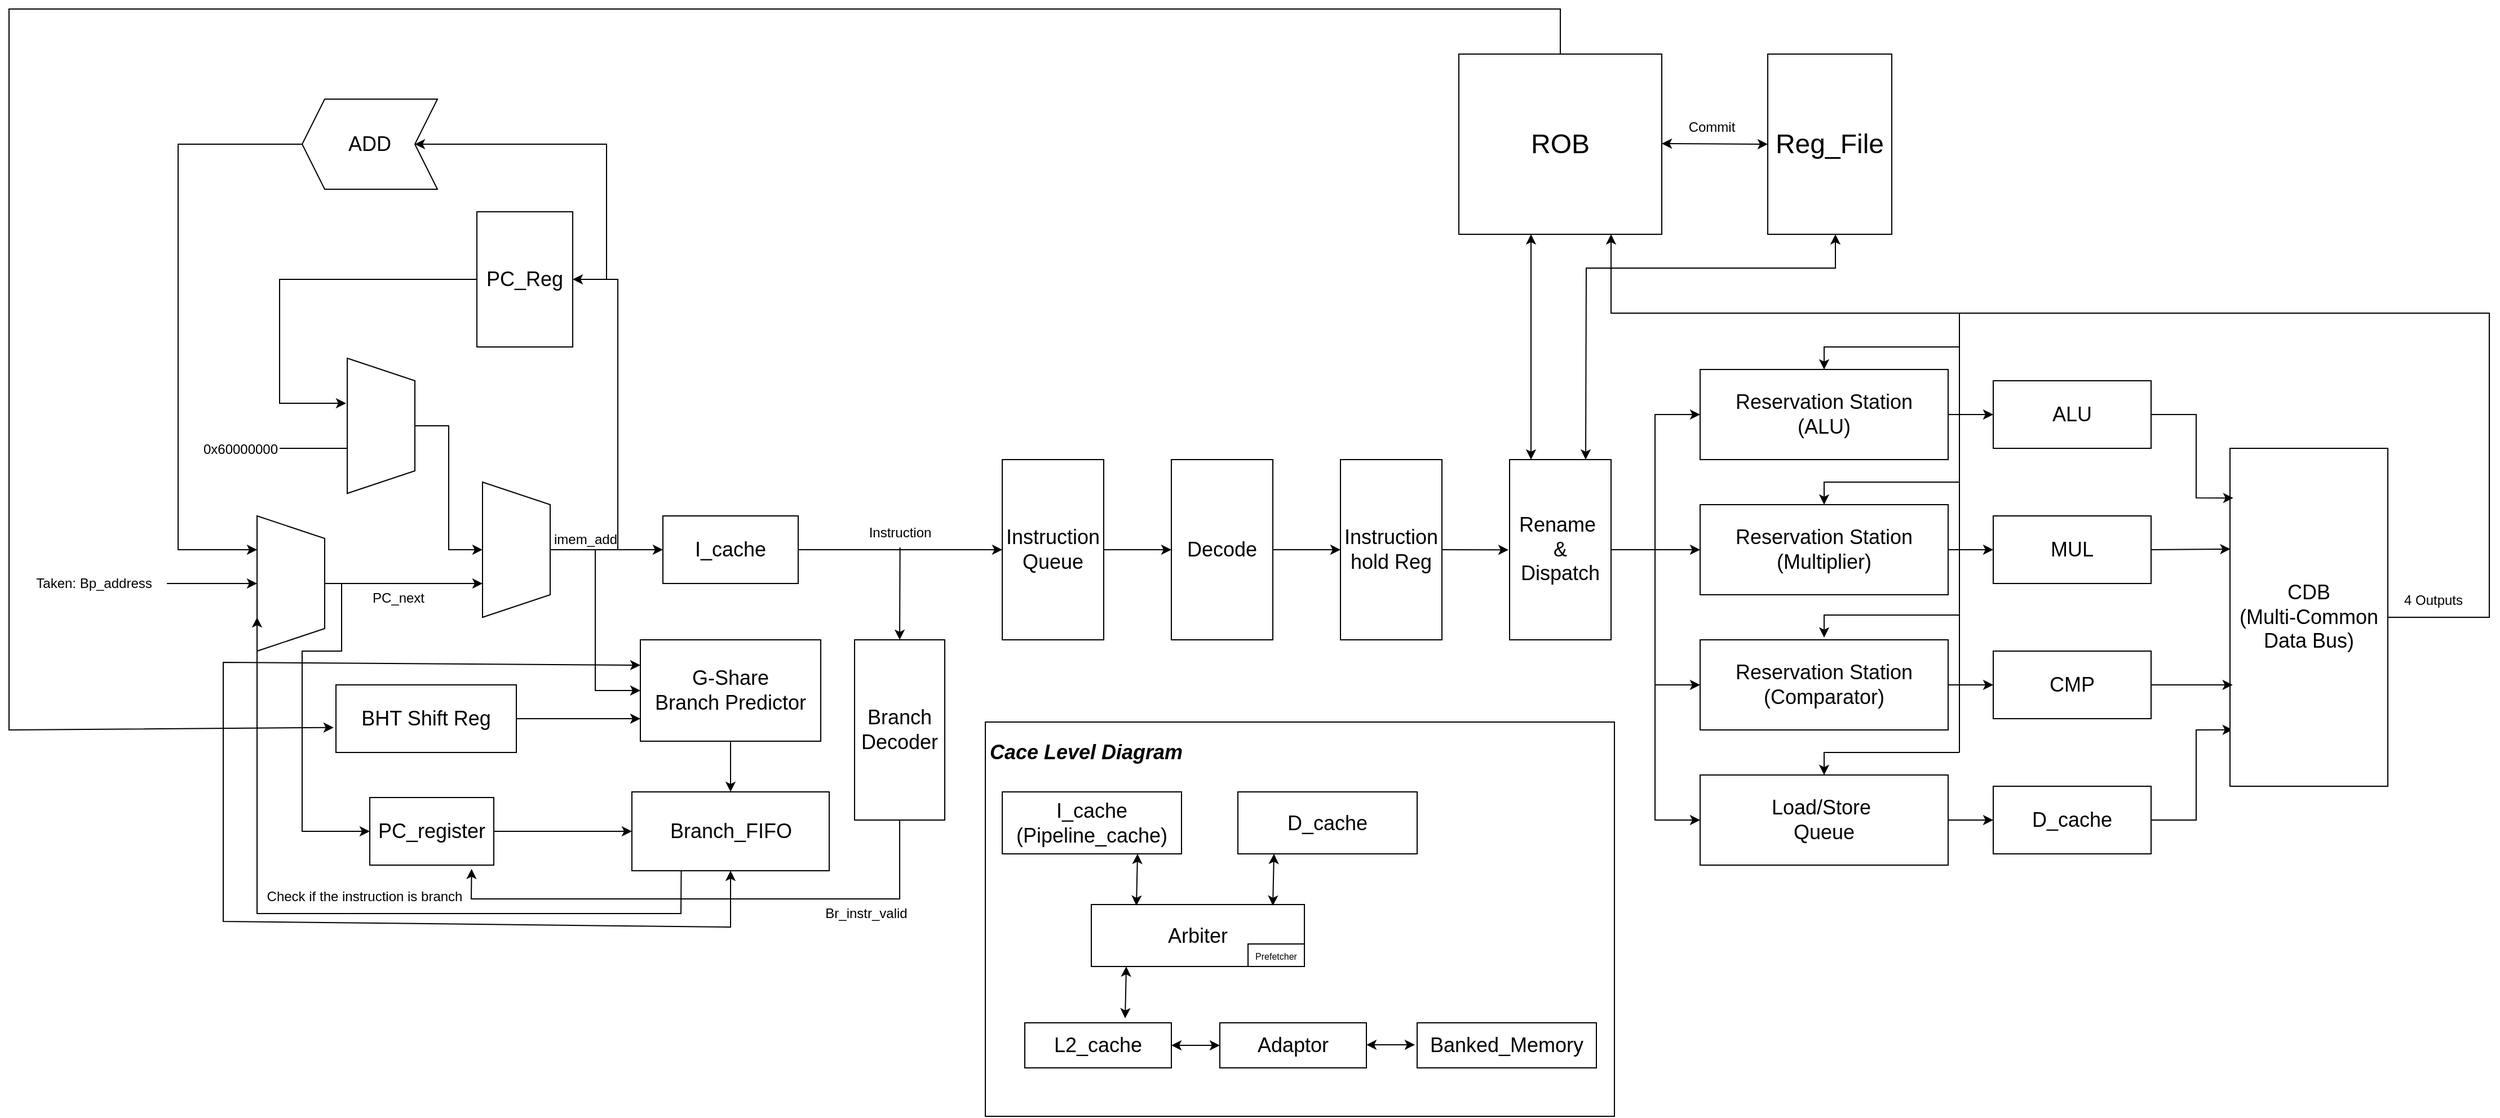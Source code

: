 <mxfile version="25.0.2">
  <diagram name="第 1 页" id="wo0Sbd_kPr5HeKHUtYIj">
    <mxGraphModel dx="1878" dy="1266" grid="1" gridSize="10" guides="1" tooltips="1" connect="1" arrows="1" fold="1" page="1" pageScale="1" pageWidth="3300" pageHeight="4681" math="0" shadow="0">
      <root>
        <mxCell id="0" />
        <mxCell id="1" parent="0" />
        <mxCell id="wFDxcVUTpPEalVDapP0K-106" value="" style="rounded=0;whiteSpace=wrap;html=1;" vertex="1" parent="1">
          <mxGeometry x="902" y="750" width="558" height="350" as="geometry" />
        </mxCell>
        <mxCell id="wFDxcVUTpPEalVDapP0K-4" style="edgeStyle=orthogonalEdgeStyle;rounded=0;orthogonalLoop=1;jettySize=auto;html=1;exitX=0.5;exitY=0;exitDx=0;exitDy=0;entryX=0.5;entryY=1;entryDx=0;entryDy=0;" edge="1" parent="1" source="wFDxcVUTpPEalVDapP0K-2" target="wFDxcVUTpPEalVDapP0K-3">
          <mxGeometry relative="1" as="geometry" />
        </mxCell>
        <mxCell id="wFDxcVUTpPEalVDapP0K-2" value="" style="shape=trapezoid;perimeter=trapezoidPerimeter;whiteSpace=wrap;html=1;fixedSize=1;rotation=90;" vertex="1" parent="1">
          <mxGeometry x="306" y="457" width="120" height="60" as="geometry" />
        </mxCell>
        <mxCell id="wFDxcVUTpPEalVDapP0K-14" style="edgeStyle=none;rounded=0;orthogonalLoop=1;jettySize=auto;html=1;exitX=0.5;exitY=0;exitDx=0;exitDy=0;" edge="1" parent="1" source="wFDxcVUTpPEalVDapP0K-3" target="wFDxcVUTpPEalVDapP0K-13">
          <mxGeometry relative="1" as="geometry">
            <Array as="points">
              <mxPoint x="566" y="597" />
            </Array>
          </mxGeometry>
        </mxCell>
        <mxCell id="wFDxcVUTpPEalVDapP0K-3" value="" style="shape=trapezoid;perimeter=trapezoidPerimeter;whiteSpace=wrap;html=1;fixedSize=1;rotation=90;" vertex="1" parent="1">
          <mxGeometry x="426" y="567" width="120" height="60" as="geometry" />
        </mxCell>
        <mxCell id="wFDxcVUTpPEalVDapP0K-7" value="" style="endArrow=none;html=1;rounded=0;" edge="1" parent="1">
          <mxGeometry width="50" height="50" relative="1" as="geometry">
            <mxPoint x="276" y="507" as="sourcePoint" />
            <mxPoint x="336" y="507" as="targetPoint" />
            <Array as="points">
              <mxPoint x="296" y="507" />
            </Array>
          </mxGeometry>
        </mxCell>
        <mxCell id="wFDxcVUTpPEalVDapP0K-10" style="edgeStyle=none;rounded=0;orthogonalLoop=1;jettySize=auto;html=1;exitX=0;exitY=0.5;exitDx=0;exitDy=0;" edge="1" parent="1" source="wFDxcVUTpPEalVDapP0K-9">
          <mxGeometry relative="1" as="geometry">
            <mxPoint x="335" y="467" as="targetPoint" />
            <Array as="points">
              <mxPoint x="276" y="357" />
              <mxPoint x="276" y="467" />
            </Array>
          </mxGeometry>
        </mxCell>
        <mxCell id="wFDxcVUTpPEalVDapP0K-9" value="&lt;font style=&quot;font-size: 18px;&quot;&gt;PC_Reg&lt;/font&gt;" style="rounded=0;whiteSpace=wrap;html=1;rotation=0;" vertex="1" parent="1">
          <mxGeometry x="451" y="297" width="85" height="120" as="geometry" />
        </mxCell>
        <mxCell id="wFDxcVUTpPEalVDapP0K-22" style="edgeStyle=none;rounded=0;orthogonalLoop=1;jettySize=auto;html=1;exitX=1;exitY=0.5;exitDx=0;exitDy=0;entryX=0.25;entryY=1;entryDx=0;entryDy=0;" edge="1" parent="1" source="wFDxcVUTpPEalVDapP0K-12" target="wFDxcVUTpPEalVDapP0K-19">
          <mxGeometry relative="1" as="geometry">
            <Array as="points">
              <mxPoint x="186" y="237" />
              <mxPoint x="186" y="597" />
            </Array>
          </mxGeometry>
        </mxCell>
        <mxCell id="wFDxcVUTpPEalVDapP0K-12" value="&lt;font style=&quot;font-size: 18px;&quot;&gt;ADD&lt;/font&gt;" style="shape=step;perimeter=stepPerimeter;whiteSpace=wrap;html=1;fixedSize=1;direction=west;" vertex="1" parent="1">
          <mxGeometry x="296" y="197" width="120" height="80" as="geometry" />
        </mxCell>
        <mxCell id="wFDxcVUTpPEalVDapP0K-13" value="&lt;font style=&quot;font-size: 18px;&quot;&gt;I_cache&lt;/font&gt;" style="rounded=0;whiteSpace=wrap;html=1;" vertex="1" parent="1">
          <mxGeometry x="616" y="567" width="120" height="60" as="geometry" />
        </mxCell>
        <mxCell id="wFDxcVUTpPEalVDapP0K-31" style="edgeStyle=none;rounded=0;orthogonalLoop=1;jettySize=auto;html=1;exitX=0.5;exitY=1;exitDx=0;exitDy=0;entryX=0.5;entryY=0;entryDx=0;entryDy=0;" edge="1" parent="1" source="wFDxcVUTpPEalVDapP0K-15" target="wFDxcVUTpPEalVDapP0K-28">
          <mxGeometry relative="1" as="geometry" />
        </mxCell>
        <mxCell id="wFDxcVUTpPEalVDapP0K-15" value="&lt;span style=&quot;font-size: 18px;&quot;&gt;G-Share&lt;br&gt;Branch Predictor&lt;/span&gt;" style="rounded=0;whiteSpace=wrap;html=1;" vertex="1" parent="1">
          <mxGeometry x="596" y="677" width="160" height="90" as="geometry" />
        </mxCell>
        <mxCell id="wFDxcVUTpPEalVDapP0K-16" value="" style="endArrow=classic;html=1;rounded=0;entryX=0;entryY=0.5;entryDx=0;entryDy=0;" edge="1" parent="1" target="wFDxcVUTpPEalVDapP0K-15">
          <mxGeometry width="50" height="50" relative="1" as="geometry">
            <mxPoint x="556" y="597" as="sourcePoint" />
            <mxPoint x="606" y="547" as="targetPoint" />
            <Array as="points">
              <mxPoint x="556" y="722" />
            </Array>
          </mxGeometry>
        </mxCell>
        <mxCell id="wFDxcVUTpPEalVDapP0K-17" value="&lt;span style=&quot;font-size: 18px;&quot;&gt;BHT Shift Reg&lt;/span&gt;" style="rounded=0;whiteSpace=wrap;html=1;" vertex="1" parent="1">
          <mxGeometry x="326" y="717" width="160" height="60" as="geometry" />
        </mxCell>
        <mxCell id="wFDxcVUTpPEalVDapP0K-18" style="edgeStyle=none;rounded=0;orthogonalLoop=1;jettySize=auto;html=1;exitX=1;exitY=0.5;exitDx=0;exitDy=0;" edge="1" parent="1" source="wFDxcVUTpPEalVDapP0K-17">
          <mxGeometry relative="1" as="geometry">
            <mxPoint x="596" y="747" as="targetPoint" />
          </mxGeometry>
        </mxCell>
        <mxCell id="wFDxcVUTpPEalVDapP0K-20" style="edgeStyle=none;rounded=0;orthogonalLoop=1;jettySize=auto;html=1;exitX=0.5;exitY=0;exitDx=0;exitDy=0;entryX=0.75;entryY=1;entryDx=0;entryDy=0;" edge="1" parent="1" source="wFDxcVUTpPEalVDapP0K-19" target="wFDxcVUTpPEalVDapP0K-3">
          <mxGeometry relative="1" as="geometry" />
        </mxCell>
        <mxCell id="wFDxcVUTpPEalVDapP0K-19" value="" style="shape=trapezoid;perimeter=trapezoidPerimeter;whiteSpace=wrap;html=1;fixedSize=1;rotation=90;" vertex="1" parent="1">
          <mxGeometry x="226" y="597" width="120" height="60" as="geometry" />
        </mxCell>
        <mxCell id="wFDxcVUTpPEalVDapP0K-21" value="PC_next" style="text;html=1;align=center;verticalAlign=middle;resizable=0;points=[];autosize=1;strokeColor=none;fillColor=none;" vertex="1" parent="1">
          <mxGeometry x="346" y="625" width="70" height="30" as="geometry" />
        </mxCell>
        <mxCell id="wFDxcVUTpPEalVDapP0K-23" value="" style="endArrow=classic;html=1;rounded=0;entryX=0.5;entryY=1;entryDx=0;entryDy=0;" edge="1" parent="1" target="wFDxcVUTpPEalVDapP0K-19">
          <mxGeometry width="50" height="50" relative="1" as="geometry">
            <mxPoint x="176" y="627" as="sourcePoint" />
            <mxPoint x="226" y="587" as="targetPoint" />
          </mxGeometry>
        </mxCell>
        <mxCell id="wFDxcVUTpPEalVDapP0K-24" value="Taken: Bp_address" style="text;html=1;align=center;verticalAlign=middle;resizable=0;points=[];autosize=1;strokeColor=none;fillColor=none;" vertex="1" parent="1">
          <mxGeometry x="46" y="612" width="130" height="30" as="geometry" />
        </mxCell>
        <mxCell id="wFDxcVUTpPEalVDapP0K-29" style="edgeStyle=none;rounded=0;orthogonalLoop=1;jettySize=auto;html=1;exitX=1;exitY=0.5;exitDx=0;exitDy=0;entryX=0;entryY=0.5;entryDx=0;entryDy=0;" edge="1" parent="1" source="wFDxcVUTpPEalVDapP0K-26" target="wFDxcVUTpPEalVDapP0K-28">
          <mxGeometry relative="1" as="geometry" />
        </mxCell>
        <mxCell id="wFDxcVUTpPEalVDapP0K-26" value="&lt;span style=&quot;font-size: 18px;&quot;&gt;PC_register&lt;/span&gt;" style="rounded=0;whiteSpace=wrap;html=1;" vertex="1" parent="1">
          <mxGeometry x="356" y="817" width="110" height="60" as="geometry" />
        </mxCell>
        <mxCell id="wFDxcVUTpPEalVDapP0K-27" value="" style="endArrow=classic;html=1;rounded=0;entryX=0;entryY=0.5;entryDx=0;entryDy=0;" edge="1" parent="1" target="wFDxcVUTpPEalVDapP0K-26">
          <mxGeometry width="50" height="50" relative="1" as="geometry">
            <mxPoint x="331" y="627" as="sourcePoint" />
            <mxPoint x="381" y="577" as="targetPoint" />
            <Array as="points">
              <mxPoint x="331" y="687" />
              <mxPoint x="296" y="687" />
              <mxPoint x="296" y="747" />
              <mxPoint x="296" y="847" />
            </Array>
          </mxGeometry>
        </mxCell>
        <mxCell id="wFDxcVUTpPEalVDapP0K-105" style="edgeStyle=none;rounded=0;orthogonalLoop=1;jettySize=auto;html=1;exitX=0.25;exitY=1;exitDx=0;exitDy=0;entryX=0.75;entryY=1;entryDx=0;entryDy=0;" edge="1" parent="1" source="wFDxcVUTpPEalVDapP0K-28" target="wFDxcVUTpPEalVDapP0K-19">
          <mxGeometry relative="1" as="geometry">
            <Array as="points">
              <mxPoint x="632" y="920" />
              <mxPoint x="256" y="920" />
            </Array>
          </mxGeometry>
        </mxCell>
        <mxCell id="wFDxcVUTpPEalVDapP0K-28" value="&lt;span style=&quot;font-size: 18px;&quot;&gt;Branch_FIFO&lt;/span&gt;" style="rounded=0;whiteSpace=wrap;html=1;" vertex="1" parent="1">
          <mxGeometry x="588.5" y="812" width="175" height="70" as="geometry" />
        </mxCell>
        <mxCell id="wFDxcVUTpPEalVDapP0K-32" value="" style="endArrow=classic;startArrow=classic;html=1;rounded=0;exitX=0;exitY=0.25;exitDx=0;exitDy=0;" edge="1" parent="1" source="wFDxcVUTpPEalVDapP0K-15">
          <mxGeometry width="50" height="50" relative="1" as="geometry">
            <mxPoint x="626" y="932" as="sourcePoint" />
            <mxPoint x="676" y="882" as="targetPoint" />
            <Array as="points">
              <mxPoint x="226" y="697" />
              <mxPoint x="226" y="927" />
              <mxPoint x="676" y="932" />
            </Array>
          </mxGeometry>
        </mxCell>
        <mxCell id="wFDxcVUTpPEalVDapP0K-33" value="Check if the instruction is branch" style="text;html=1;align=center;verticalAlign=middle;resizable=0;points=[];autosize=1;strokeColor=none;fillColor=none;" vertex="1" parent="1">
          <mxGeometry x="251" y="890" width="200" height="30" as="geometry" />
        </mxCell>
        <mxCell id="wFDxcVUTpPEalVDapP0K-95" style="edgeStyle=none;rounded=0;orthogonalLoop=1;jettySize=auto;html=1;exitX=1;exitY=0.5;exitDx=0;exitDy=0;entryX=0;entryY=0.5;entryDx=0;entryDy=0;" edge="1" parent="1" source="wFDxcVUTpPEalVDapP0K-34" target="wFDxcVUTpPEalVDapP0K-36">
          <mxGeometry relative="1" as="geometry" />
        </mxCell>
        <mxCell id="wFDxcVUTpPEalVDapP0K-34" value="&lt;span style=&quot;font-size: 18px;&quot;&gt;Instruction&lt;br&gt;Queue&lt;/span&gt;" style="rounded=0;whiteSpace=wrap;html=1;" vertex="1" parent="1">
          <mxGeometry x="917" y="517" width="90" height="160" as="geometry" />
        </mxCell>
        <mxCell id="wFDxcVUTpPEalVDapP0K-35" style="edgeStyle=none;rounded=0;orthogonalLoop=1;jettySize=auto;html=1;exitX=1;exitY=0.5;exitDx=0;exitDy=0;entryX=0;entryY=0.5;entryDx=0;entryDy=0;" edge="1" parent="1" source="wFDxcVUTpPEalVDapP0K-13" target="wFDxcVUTpPEalVDapP0K-34">
          <mxGeometry relative="1" as="geometry" />
        </mxCell>
        <mxCell id="wFDxcVUTpPEalVDapP0K-96" style="edgeStyle=none;rounded=0;orthogonalLoop=1;jettySize=auto;html=1;exitX=1;exitY=0.5;exitDx=0;exitDy=0;entryX=0;entryY=0.5;entryDx=0;entryDy=0;" edge="1" parent="1" source="wFDxcVUTpPEalVDapP0K-36" target="wFDxcVUTpPEalVDapP0K-37">
          <mxGeometry relative="1" as="geometry" />
        </mxCell>
        <mxCell id="wFDxcVUTpPEalVDapP0K-36" value="&lt;span style=&quot;font-size: 18px;&quot;&gt;Decode&lt;/span&gt;" style="rounded=0;whiteSpace=wrap;html=1;" vertex="1" parent="1">
          <mxGeometry x="1067" y="517" width="90" height="160" as="geometry" />
        </mxCell>
        <mxCell id="wFDxcVUTpPEalVDapP0K-97" style="edgeStyle=none;rounded=0;orthogonalLoop=1;jettySize=auto;html=1;exitX=1;exitY=0.5;exitDx=0;exitDy=0;" edge="1" parent="1" source="wFDxcVUTpPEalVDapP0K-37">
          <mxGeometry relative="1" as="geometry">
            <mxPoint x="1366.0" y="597.154" as="targetPoint" />
          </mxGeometry>
        </mxCell>
        <mxCell id="wFDxcVUTpPEalVDapP0K-37" value="&lt;span style=&quot;font-size: 18px;&quot;&gt;Instruction hold Reg&lt;/span&gt;" style="rounded=0;whiteSpace=wrap;html=1;" vertex="1" parent="1">
          <mxGeometry x="1217" y="517" width="90" height="160" as="geometry" />
        </mxCell>
        <mxCell id="wFDxcVUTpPEalVDapP0K-53" style="edgeStyle=none;rounded=0;orthogonalLoop=1;jettySize=auto;html=1;exitX=1;exitY=0.5;exitDx=0;exitDy=0;entryX=0;entryY=0.5;entryDx=0;entryDy=0;" edge="1" parent="1" source="wFDxcVUTpPEalVDapP0K-38" target="wFDxcVUTpPEalVDapP0K-49">
          <mxGeometry relative="1" as="geometry">
            <Array as="points">
              <mxPoint x="1496" y="597" />
              <mxPoint x="1496" y="477" />
            </Array>
          </mxGeometry>
        </mxCell>
        <mxCell id="wFDxcVUTpPEalVDapP0K-38" value="&lt;span style=&quot;font-size: 18px;&quot;&gt;Rename&amp;nbsp;&lt;br&gt;&amp;amp;&lt;br&gt;Dispatch&lt;/span&gt;" style="rounded=0;whiteSpace=wrap;html=1;" vertex="1" parent="1">
          <mxGeometry x="1367" y="517" width="90" height="160" as="geometry" />
        </mxCell>
        <mxCell id="wFDxcVUTpPEalVDapP0K-39" value="Instruction" style="text;html=1;align=center;verticalAlign=middle;resizable=0;points=[];autosize=1;strokeColor=none;fillColor=none;" vertex="1" parent="1">
          <mxGeometry x="786" y="567" width="80" height="30" as="geometry" />
        </mxCell>
        <mxCell id="wFDxcVUTpPEalVDapP0K-40" value="&lt;span style=&quot;font-size: 18px;&quot;&gt;Branch Decoder&lt;/span&gt;" style="rounded=0;whiteSpace=wrap;html=1;" vertex="1" parent="1">
          <mxGeometry x="786" y="677" width="80" height="160" as="geometry" />
        </mxCell>
        <mxCell id="wFDxcVUTpPEalVDapP0K-41" value="" style="endArrow=classic;html=1;rounded=0;entryX=0.5;entryY=0;entryDx=0;entryDy=0;exitX=0.504;exitY=0.933;exitDx=0;exitDy=0;exitPerimeter=0;" edge="1" parent="1" source="wFDxcVUTpPEalVDapP0K-39" target="wFDxcVUTpPEalVDapP0K-40">
          <mxGeometry width="50" height="50" relative="1" as="geometry">
            <mxPoint x="816" y="597" as="sourcePoint" />
            <mxPoint x="866" y="547" as="targetPoint" />
          </mxGeometry>
        </mxCell>
        <mxCell id="wFDxcVUTpPEalVDapP0K-42" style="edgeStyle=none;rounded=0;orthogonalLoop=1;jettySize=auto;html=1;exitX=0.5;exitY=1;exitDx=0;exitDy=0;entryX=0.821;entryY=1.056;entryDx=0;entryDy=0;entryPerimeter=0;" edge="1" parent="1" source="wFDxcVUTpPEalVDapP0K-40" target="wFDxcVUTpPEalVDapP0K-26">
          <mxGeometry relative="1" as="geometry">
            <Array as="points">
              <mxPoint x="826" y="907" />
              <mxPoint x="446" y="907" />
            </Array>
          </mxGeometry>
        </mxCell>
        <mxCell id="wFDxcVUTpPEalVDapP0K-43" value="Br_instr_valid" style="text;html=1;align=center;verticalAlign=middle;resizable=0;points=[];autosize=1;strokeColor=none;fillColor=none;" vertex="1" parent="1">
          <mxGeometry x="746" y="905" width="100" height="30" as="geometry" />
        </mxCell>
        <mxCell id="wFDxcVUTpPEalVDapP0K-45" value="&lt;font style=&quot;font-size: 24px;&quot;&gt;ROB&lt;/font&gt;" style="rounded=0;whiteSpace=wrap;html=1;" vertex="1" parent="1">
          <mxGeometry x="1322" y="157" width="180" height="160" as="geometry" />
        </mxCell>
        <mxCell id="wFDxcVUTpPEalVDapP0K-46" value="" style="endArrow=classic;startArrow=classic;html=1;rounded=0;entryX=0.1;entryY=0;entryDx=0;entryDy=0;entryPerimeter=0;" edge="1" parent="1">
          <mxGeometry width="50" height="50" relative="1" as="geometry">
            <mxPoint x="1386" y="317" as="sourcePoint" />
            <mxPoint x="1386" y="517" as="targetPoint" />
          </mxGeometry>
        </mxCell>
        <mxCell id="wFDxcVUTpPEalVDapP0K-47" value="&lt;span style=&quot;font-size: 24px;&quot;&gt;Reg_File&lt;/span&gt;" style="rounded=0;whiteSpace=wrap;html=1;" vertex="1" parent="1">
          <mxGeometry x="1596" y="157" width="110" height="160" as="geometry" />
        </mxCell>
        <mxCell id="wFDxcVUTpPEalVDapP0K-48" value="" style="endArrow=classic;startArrow=classic;html=1;rounded=0;entryX=0.1;entryY=0;entryDx=0;entryDy=0;entryPerimeter=0;" edge="1" parent="1">
          <mxGeometry width="50" height="50" relative="1" as="geometry">
            <mxPoint x="1596" y="237" as="sourcePoint" />
            <mxPoint x="1502" y="236.5" as="targetPoint" />
          </mxGeometry>
        </mxCell>
        <mxCell id="wFDxcVUTpPEalVDapP0K-61" style="edgeStyle=none;rounded=0;orthogonalLoop=1;jettySize=auto;html=1;exitX=1;exitY=0.5;exitDx=0;exitDy=0;entryX=0;entryY=0.5;entryDx=0;entryDy=0;" edge="1" parent="1" source="wFDxcVUTpPEalVDapP0K-49" target="wFDxcVUTpPEalVDapP0K-57">
          <mxGeometry relative="1" as="geometry" />
        </mxCell>
        <mxCell id="wFDxcVUTpPEalVDapP0K-49" value="&lt;span style=&quot;font-size: 18px;&quot;&gt;Reservation Station&lt;/span&gt;&lt;div&gt;&lt;span style=&quot;font-size: 18px;&quot;&gt;(ALU)&lt;/span&gt;&lt;/div&gt;" style="rounded=0;whiteSpace=wrap;html=1;" vertex="1" parent="1">
          <mxGeometry x="1536" y="437" width="220" height="80" as="geometry" />
        </mxCell>
        <mxCell id="wFDxcVUTpPEalVDapP0K-63" style="edgeStyle=none;rounded=0;orthogonalLoop=1;jettySize=auto;html=1;exitX=1;exitY=0.5;exitDx=0;exitDy=0;entryX=0;entryY=0.5;entryDx=0;entryDy=0;" edge="1" parent="1" source="wFDxcVUTpPEalVDapP0K-50" target="wFDxcVUTpPEalVDapP0K-58">
          <mxGeometry relative="1" as="geometry" />
        </mxCell>
        <mxCell id="wFDxcVUTpPEalVDapP0K-50" value="&lt;span style=&quot;font-size: 18px;&quot;&gt;Reservation Station&lt;/span&gt;&lt;div&gt;&lt;span style=&quot;font-size: 18px;&quot;&gt;(Multiplier)&lt;/span&gt;&lt;/div&gt;" style="rounded=0;whiteSpace=wrap;html=1;" vertex="1" parent="1">
          <mxGeometry x="1536" y="557" width="220" height="80" as="geometry" />
        </mxCell>
        <mxCell id="wFDxcVUTpPEalVDapP0K-64" style="edgeStyle=none;rounded=0;orthogonalLoop=1;jettySize=auto;html=1;exitX=1;exitY=0.5;exitDx=0;exitDy=0;entryX=0;entryY=0.5;entryDx=0;entryDy=0;" edge="1" parent="1" source="wFDxcVUTpPEalVDapP0K-51" target="wFDxcVUTpPEalVDapP0K-59">
          <mxGeometry relative="1" as="geometry" />
        </mxCell>
        <mxCell id="wFDxcVUTpPEalVDapP0K-51" value="&lt;span style=&quot;font-size: 18px;&quot;&gt;Reservation Station&lt;/span&gt;&lt;div&gt;&lt;span style=&quot;font-size: 18px;&quot;&gt;(Comparator)&lt;/span&gt;&lt;/div&gt;" style="rounded=0;whiteSpace=wrap;html=1;" vertex="1" parent="1">
          <mxGeometry x="1536" y="677" width="220" height="80" as="geometry" />
        </mxCell>
        <mxCell id="wFDxcVUTpPEalVDapP0K-65" style="edgeStyle=none;rounded=0;orthogonalLoop=1;jettySize=auto;html=1;exitX=1;exitY=0.5;exitDx=0;exitDy=0;entryX=0;entryY=0.5;entryDx=0;entryDy=0;" edge="1" parent="1" source="wFDxcVUTpPEalVDapP0K-52" target="wFDxcVUTpPEalVDapP0K-60">
          <mxGeometry relative="1" as="geometry" />
        </mxCell>
        <mxCell id="wFDxcVUTpPEalVDapP0K-52" value="&lt;span style=&quot;font-size: 18px;&quot;&gt;Load/Store&amp;nbsp;&lt;br&gt;Queue&lt;/span&gt;" style="rounded=0;whiteSpace=wrap;html=1;" vertex="1" parent="1">
          <mxGeometry x="1536" y="797" width="220" height="80" as="geometry" />
        </mxCell>
        <mxCell id="wFDxcVUTpPEalVDapP0K-54" value="" style="endArrow=classic;html=1;rounded=0;entryX=0;entryY=0.5;entryDx=0;entryDy=0;" edge="1" parent="1" target="wFDxcVUTpPEalVDapP0K-50">
          <mxGeometry width="50" height="50" relative="1" as="geometry">
            <mxPoint x="1496" y="597" as="sourcePoint" />
            <mxPoint x="1546" y="547" as="targetPoint" />
          </mxGeometry>
        </mxCell>
        <mxCell id="wFDxcVUTpPEalVDapP0K-55" value="" style="endArrow=classic;html=1;rounded=0;entryX=0;entryY=0.5;entryDx=0;entryDy=0;" edge="1" parent="1" target="wFDxcVUTpPEalVDapP0K-51">
          <mxGeometry width="50" height="50" relative="1" as="geometry">
            <mxPoint x="1496" y="597" as="sourcePoint" />
            <mxPoint x="1546" y="547" as="targetPoint" />
            <Array as="points">
              <mxPoint x="1496" y="717" />
            </Array>
          </mxGeometry>
        </mxCell>
        <mxCell id="wFDxcVUTpPEalVDapP0K-56" value="" style="endArrow=classic;html=1;rounded=0;entryX=0;entryY=0.5;entryDx=0;entryDy=0;" edge="1" parent="1" target="wFDxcVUTpPEalVDapP0K-52">
          <mxGeometry width="50" height="50" relative="1" as="geometry">
            <mxPoint x="1496" y="717" as="sourcePoint" />
            <mxPoint x="1546" y="667" as="targetPoint" />
            <Array as="points">
              <mxPoint x="1496" y="837" />
            </Array>
          </mxGeometry>
        </mxCell>
        <mxCell id="wFDxcVUTpPEalVDapP0K-57" value="&lt;span style=&quot;font-size: 18px;&quot;&gt;ALU&lt;/span&gt;" style="rounded=0;whiteSpace=wrap;html=1;" vertex="1" parent="1">
          <mxGeometry x="1796" y="447" width="140" height="60" as="geometry" />
        </mxCell>
        <mxCell id="wFDxcVUTpPEalVDapP0K-58" value="&lt;span style=&quot;font-size: 18px;&quot;&gt;MUL&lt;/span&gt;" style="rounded=0;whiteSpace=wrap;html=1;" vertex="1" parent="1">
          <mxGeometry x="1796" y="567" width="140" height="60" as="geometry" />
        </mxCell>
        <mxCell id="wFDxcVUTpPEalVDapP0K-59" value="&lt;span style=&quot;font-size: 18px;&quot;&gt;CMP&lt;/span&gt;" style="rounded=0;whiteSpace=wrap;html=1;" vertex="1" parent="1">
          <mxGeometry x="1796" y="687" width="140" height="60" as="geometry" />
        </mxCell>
        <mxCell id="wFDxcVUTpPEalVDapP0K-71" style="edgeStyle=none;rounded=0;orthogonalLoop=1;jettySize=auto;html=1;exitX=1;exitY=0.5;exitDx=0;exitDy=0;entryX=0.017;entryY=0.833;entryDx=0;entryDy=0;entryPerimeter=0;" edge="1" parent="1" source="wFDxcVUTpPEalVDapP0K-60" target="wFDxcVUTpPEalVDapP0K-66">
          <mxGeometry relative="1" as="geometry">
            <Array as="points">
              <mxPoint x="1976" y="837" />
              <mxPoint x="1976" y="797" />
              <mxPoint x="1976" y="757" />
            </Array>
          </mxGeometry>
        </mxCell>
        <mxCell id="wFDxcVUTpPEalVDapP0K-60" value="&lt;span style=&quot;font-size: 18px;&quot;&gt;D_cache&lt;/span&gt;" style="rounded=0;whiteSpace=wrap;html=1;" vertex="1" parent="1">
          <mxGeometry x="1796" y="807" width="140" height="60" as="geometry" />
        </mxCell>
        <mxCell id="wFDxcVUTpPEalVDapP0K-72" style="edgeStyle=none;rounded=0;orthogonalLoop=1;jettySize=auto;html=1;exitX=1;exitY=0.5;exitDx=0;exitDy=0;entryX=0.75;entryY=1;entryDx=0;entryDy=0;" edge="1" parent="1" source="wFDxcVUTpPEalVDapP0K-66" target="wFDxcVUTpPEalVDapP0K-45">
          <mxGeometry relative="1" as="geometry">
            <Array as="points">
              <mxPoint x="2236" y="657" />
              <mxPoint x="2236" y="387" />
              <mxPoint x="1457" y="387" />
            </Array>
          </mxGeometry>
        </mxCell>
        <mxCell id="wFDxcVUTpPEalVDapP0K-66" value="&lt;span style=&quot;font-size: 18px;&quot;&gt;CDB&lt;/span&gt;&lt;div&gt;&lt;span style=&quot;font-size: 18px;&quot;&gt;(Multi-Common Data Bus)&lt;/span&gt;&lt;/div&gt;" style="rounded=0;whiteSpace=wrap;html=1;" vertex="1" parent="1">
          <mxGeometry x="2006" y="507" width="140" height="300" as="geometry" />
        </mxCell>
        <mxCell id="wFDxcVUTpPEalVDapP0K-67" style="edgeStyle=none;rounded=0;orthogonalLoop=1;jettySize=auto;html=1;exitX=1;exitY=0.5;exitDx=0;exitDy=0;entryX=0.021;entryY=0.147;entryDx=0;entryDy=0;entryPerimeter=0;" edge="1" parent="1" source="wFDxcVUTpPEalVDapP0K-57" target="wFDxcVUTpPEalVDapP0K-66">
          <mxGeometry relative="1" as="geometry">
            <Array as="points">
              <mxPoint x="1976" y="477" />
              <mxPoint x="1976" y="551" />
            </Array>
          </mxGeometry>
        </mxCell>
        <mxCell id="wFDxcVUTpPEalVDapP0K-68" style="edgeStyle=none;rounded=0;orthogonalLoop=1;jettySize=auto;html=1;exitX=1;exitY=0.5;exitDx=0;exitDy=0;entryX=0.002;entryY=0.298;entryDx=0;entryDy=0;entryPerimeter=0;" edge="1" parent="1" source="wFDxcVUTpPEalVDapP0K-58" target="wFDxcVUTpPEalVDapP0K-66">
          <mxGeometry relative="1" as="geometry" />
        </mxCell>
        <mxCell id="wFDxcVUTpPEalVDapP0K-70" style="edgeStyle=none;rounded=0;orthogonalLoop=1;jettySize=auto;html=1;exitX=1;exitY=0.5;exitDx=0;exitDy=0;entryX=0.017;entryY=0.7;entryDx=0;entryDy=0;entryPerimeter=0;" edge="1" parent="1" source="wFDxcVUTpPEalVDapP0K-59" target="wFDxcVUTpPEalVDapP0K-66">
          <mxGeometry relative="1" as="geometry" />
        </mxCell>
        <mxCell id="wFDxcVUTpPEalVDapP0K-73" value="4 Outputs" style="text;html=1;align=center;verticalAlign=middle;resizable=0;points=[];autosize=1;strokeColor=none;fillColor=none;" vertex="1" parent="1">
          <mxGeometry x="2146" y="627" width="80" height="30" as="geometry" />
        </mxCell>
        <mxCell id="wFDxcVUTpPEalVDapP0K-75" value="" style="endArrow=classic;startArrow=classic;html=1;rounded=0;exitX=0.75;exitY=0;exitDx=0;exitDy=0;" edge="1" parent="1" source="wFDxcVUTpPEalVDapP0K-38">
          <mxGeometry width="50" height="50" relative="1" as="geometry">
            <mxPoint x="1606" y="367" as="sourcePoint" />
            <mxPoint x="1656" y="317" as="targetPoint" />
            <Array as="points">
              <mxPoint x="1435" y="347" />
              <mxPoint x="1656" y="347" />
            </Array>
          </mxGeometry>
        </mxCell>
        <mxCell id="wFDxcVUTpPEalVDapP0K-76" value="Commit" style="text;html=1;align=center;verticalAlign=middle;resizable=0;points=[];autosize=1;strokeColor=none;fillColor=none;" vertex="1" parent="1">
          <mxGeometry x="1516" y="207" width="60" height="30" as="geometry" />
        </mxCell>
        <mxCell id="wFDxcVUTpPEalVDapP0K-77" value="&lt;font style=&quot;font-size: 18px;&quot;&gt;&lt;b&gt;&lt;i&gt;Cace Level Diagram&lt;/i&gt;&lt;/b&gt;&lt;/font&gt;" style="text;html=1;align=center;verticalAlign=middle;resizable=0;points=[];autosize=1;strokeColor=none;fillColor=none;" vertex="1" parent="1">
          <mxGeometry x="896" y="757" width="190" height="40" as="geometry" />
        </mxCell>
        <mxCell id="wFDxcVUTpPEalVDapP0K-78" value="&lt;span style=&quot;font-size: 18px;&quot;&gt;I_cache&lt;/span&gt;&lt;div&gt;&lt;span style=&quot;font-size: 18px;&quot;&gt;(Pipeline_cache)&lt;/span&gt;&lt;/div&gt;" style="rounded=0;whiteSpace=wrap;html=1;" vertex="1" parent="1">
          <mxGeometry x="917" y="812" width="159" height="55" as="geometry" />
        </mxCell>
        <mxCell id="wFDxcVUTpPEalVDapP0K-79" value="&lt;span style=&quot;font-size: 18px;&quot;&gt;D_cache&lt;/span&gt;" style="rounded=0;whiteSpace=wrap;html=1;" vertex="1" parent="1">
          <mxGeometry x="1126" y="812" width="159" height="55" as="geometry" />
        </mxCell>
        <mxCell id="wFDxcVUTpPEalVDapP0K-80" value="&lt;span style=&quot;font-size: 18px;&quot;&gt;Arbiter&lt;/span&gt;" style="rounded=0;whiteSpace=wrap;html=1;" vertex="1" parent="1">
          <mxGeometry x="996" y="912" width="189" height="55" as="geometry" />
        </mxCell>
        <mxCell id="wFDxcVUTpPEalVDapP0K-81" value="&lt;font style=&quot;font-size: 8px;&quot;&gt;Prefetcher&lt;/font&gt;" style="rounded=0;whiteSpace=wrap;html=1;" vertex="1" parent="1">
          <mxGeometry x="1135" y="947" width="50" height="20" as="geometry" />
        </mxCell>
        <mxCell id="wFDxcVUTpPEalVDapP0K-84" value="" style="endArrow=classic;startArrow=classic;html=1;rounded=0;entryX=0.108;entryY=0.021;entryDx=0;entryDy=0;entryPerimeter=0;" edge="1" parent="1">
          <mxGeometry width="50" height="50" relative="1" as="geometry">
            <mxPoint x="1158" y="867" as="sourcePoint" />
            <mxPoint x="1157" y="913" as="targetPoint" />
          </mxGeometry>
        </mxCell>
        <mxCell id="wFDxcVUTpPEalVDapP0K-85" value="" style="endArrow=classic;startArrow=classic;html=1;rounded=0;entryX=0.108;entryY=0.021;entryDx=0;entryDy=0;entryPerimeter=0;" edge="1" parent="1">
          <mxGeometry width="50" height="50" relative="1" as="geometry">
            <mxPoint x="1027" y="967" as="sourcePoint" />
            <mxPoint x="1026" y="1013" as="targetPoint" />
          </mxGeometry>
        </mxCell>
        <mxCell id="wFDxcVUTpPEalVDapP0K-86" value="&lt;span style=&quot;font-size: 18px;&quot;&gt;L2_cache&lt;/span&gt;" style="rounded=0;whiteSpace=wrap;html=1;" vertex="1" parent="1">
          <mxGeometry x="937" y="1017" width="130" height="40" as="geometry" />
        </mxCell>
        <mxCell id="wFDxcVUTpPEalVDapP0K-87" value="" style="endArrow=classic;startArrow=classic;html=1;rounded=0;entryX=0.108;entryY=0.021;entryDx=0;entryDy=0;entryPerimeter=0;" edge="1" parent="1">
          <mxGeometry width="50" height="50" relative="1" as="geometry">
            <mxPoint x="1037" y="867" as="sourcePoint" />
            <mxPoint x="1036" y="913" as="targetPoint" />
          </mxGeometry>
        </mxCell>
        <mxCell id="wFDxcVUTpPEalVDapP0K-89" value="&lt;span style=&quot;font-size: 18px;&quot;&gt;Adaptor&lt;/span&gt;" style="rounded=0;whiteSpace=wrap;html=1;" vertex="1" parent="1">
          <mxGeometry x="1110" y="1017" width="130" height="40" as="geometry" />
        </mxCell>
        <mxCell id="wFDxcVUTpPEalVDapP0K-91" value="&lt;span style=&quot;font-size: 18px;&quot;&gt;Banked_Memory&lt;/span&gt;" style="rounded=0;whiteSpace=wrap;html=1;" vertex="1" parent="1">
          <mxGeometry x="1285" y="1017" width="159" height="40" as="geometry" />
        </mxCell>
        <mxCell id="wFDxcVUTpPEalVDapP0K-92" value="" style="endArrow=classic;html=1;rounded=0;entryX=1;entryY=0.5;entryDx=0;entryDy=0;" edge="1" parent="1" target="wFDxcVUTpPEalVDapP0K-9">
          <mxGeometry width="50" height="50" relative="1" as="geometry">
            <mxPoint x="576" y="597" as="sourcePoint" />
            <mxPoint x="816" y="417" as="targetPoint" />
            <Array as="points">
              <mxPoint x="576" y="357" />
            </Array>
          </mxGeometry>
        </mxCell>
        <mxCell id="wFDxcVUTpPEalVDapP0K-93" value="" style="endArrow=classic;html=1;rounded=0;entryX=0;entryY=0.5;entryDx=0;entryDy=0;" edge="1" parent="1" target="wFDxcVUTpPEalVDapP0K-12">
          <mxGeometry width="50" height="50" relative="1" as="geometry">
            <mxPoint x="566" y="357" as="sourcePoint" />
            <mxPoint x="816" y="107" as="targetPoint" />
            <Array as="points">
              <mxPoint x="566" y="237" />
            </Array>
          </mxGeometry>
        </mxCell>
        <mxCell id="wFDxcVUTpPEalVDapP0K-94" value="0x60000000" style="text;html=1;align=center;verticalAlign=middle;resizable=0;points=[];autosize=1;strokeColor=none;fillColor=none;" vertex="1" parent="1">
          <mxGeometry x="196" y="493" width="90" height="30" as="geometry" />
        </mxCell>
        <mxCell id="wFDxcVUTpPEalVDapP0K-98" value="" style="endArrow=none;html=1;rounded=0;" edge="1" parent="1">
          <mxGeometry width="50" height="50" relative="1" as="geometry">
            <mxPoint x="1766" y="387" as="sourcePoint" />
            <mxPoint x="1766" y="777" as="targetPoint" />
          </mxGeometry>
        </mxCell>
        <mxCell id="wFDxcVUTpPEalVDapP0K-99" value="" style="endArrow=classic;html=1;rounded=0;entryX=0.5;entryY=0;entryDx=0;entryDy=0;" edge="1" parent="1" target="wFDxcVUTpPEalVDapP0K-49">
          <mxGeometry width="50" height="50" relative="1" as="geometry">
            <mxPoint x="1766" y="417" as="sourcePoint" />
            <mxPoint x="1816" y="367" as="targetPoint" />
            <Array as="points">
              <mxPoint x="1646" y="417" />
            </Array>
          </mxGeometry>
        </mxCell>
        <mxCell id="wFDxcVUTpPEalVDapP0K-100" value="" style="endArrow=classic;html=1;rounded=0;entryX=0.5;entryY=0;entryDx=0;entryDy=0;" edge="1" parent="1">
          <mxGeometry width="50" height="50" relative="1" as="geometry">
            <mxPoint x="1766" y="537" as="sourcePoint" />
            <mxPoint x="1646" y="557" as="targetPoint" />
            <Array as="points">
              <mxPoint x="1646" y="537" />
            </Array>
          </mxGeometry>
        </mxCell>
        <mxCell id="wFDxcVUTpPEalVDapP0K-101" value="" style="endArrow=classic;html=1;rounded=0;entryX=0.5;entryY=0;entryDx=0;entryDy=0;" edge="1" parent="1">
          <mxGeometry width="50" height="50" relative="1" as="geometry">
            <mxPoint x="1766" y="655" as="sourcePoint" />
            <mxPoint x="1646" y="675" as="targetPoint" />
            <Array as="points">
              <mxPoint x="1646" y="655" />
            </Array>
          </mxGeometry>
        </mxCell>
        <mxCell id="wFDxcVUTpPEalVDapP0K-102" value="" style="endArrow=classic;html=1;rounded=0;entryX=0.5;entryY=0;entryDx=0;entryDy=0;" edge="1" parent="1">
          <mxGeometry width="50" height="50" relative="1" as="geometry">
            <mxPoint x="1766" y="777" as="sourcePoint" />
            <mxPoint x="1646" y="797" as="targetPoint" />
            <Array as="points">
              <mxPoint x="1646" y="777" />
            </Array>
          </mxGeometry>
        </mxCell>
        <mxCell id="wFDxcVUTpPEalVDapP0K-103" style="edgeStyle=none;rounded=0;orthogonalLoop=1;jettySize=auto;html=1;exitX=0.5;exitY=0;exitDx=0;exitDy=0;entryX=-0.013;entryY=0.631;entryDx=0;entryDy=0;entryPerimeter=0;" edge="1" parent="1" source="wFDxcVUTpPEalVDapP0K-45" target="wFDxcVUTpPEalVDapP0K-17">
          <mxGeometry relative="1" as="geometry">
            <Array as="points">
              <mxPoint x="1412" y="117" />
              <mxPoint x="36" y="117" />
              <mxPoint x="36" y="757" />
            </Array>
          </mxGeometry>
        </mxCell>
        <mxCell id="wFDxcVUTpPEalVDapP0K-104" value="imem_add" style="text;html=1;align=center;verticalAlign=middle;resizable=0;points=[];autosize=1;strokeColor=none;fillColor=none;" vertex="1" parent="1">
          <mxGeometry x="506.5" y="573" width="80" height="30" as="geometry" />
        </mxCell>
        <mxCell id="wFDxcVUTpPEalVDapP0K-110" value="" style="endArrow=classic;startArrow=classic;html=1;rounded=0;entryX=0;entryY=0.5;entryDx=0;entryDy=0;exitX=1;exitY=0.5;exitDx=0;exitDy=0;" edge="1" parent="1" source="wFDxcVUTpPEalVDapP0K-86" target="wFDxcVUTpPEalVDapP0K-89">
          <mxGeometry width="50" height="50" relative="1" as="geometry">
            <mxPoint x="1067" y="1040" as="sourcePoint" />
            <mxPoint x="1117" y="990" as="targetPoint" />
          </mxGeometry>
        </mxCell>
        <mxCell id="wFDxcVUTpPEalVDapP0K-111" value="" style="endArrow=classic;startArrow=classic;html=1;rounded=0;entryX=0;entryY=0.5;entryDx=0;entryDy=0;exitX=1;exitY=0.5;exitDx=0;exitDy=0;" edge="1" parent="1">
          <mxGeometry width="50" height="50" relative="1" as="geometry">
            <mxPoint x="1240" y="1036.52" as="sourcePoint" />
            <mxPoint x="1283" y="1036.52" as="targetPoint" />
          </mxGeometry>
        </mxCell>
      </root>
    </mxGraphModel>
  </diagram>
</mxfile>
